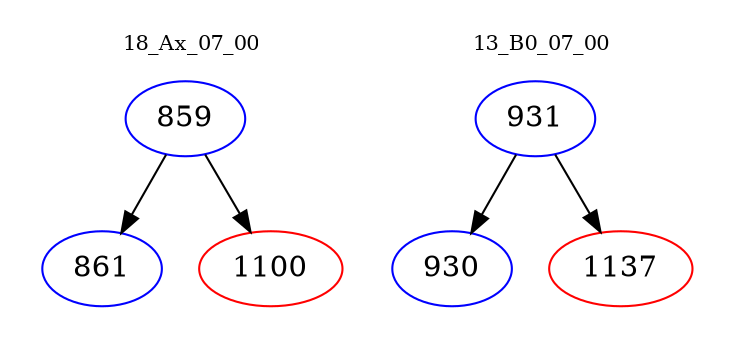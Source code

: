 digraph{
subgraph cluster_0 {
color = white
label = "18_Ax_07_00";
fontsize=10;
T0_859 [label="859", color="blue"]
T0_859 -> T0_861 [color="black"]
T0_861 [label="861", color="blue"]
T0_859 -> T0_1100 [color="black"]
T0_1100 [label="1100", color="red"]
}
subgraph cluster_1 {
color = white
label = "13_B0_07_00";
fontsize=10;
T1_931 [label="931", color="blue"]
T1_931 -> T1_930 [color="black"]
T1_930 [label="930", color="blue"]
T1_931 -> T1_1137 [color="black"]
T1_1137 [label="1137", color="red"]
}
}
